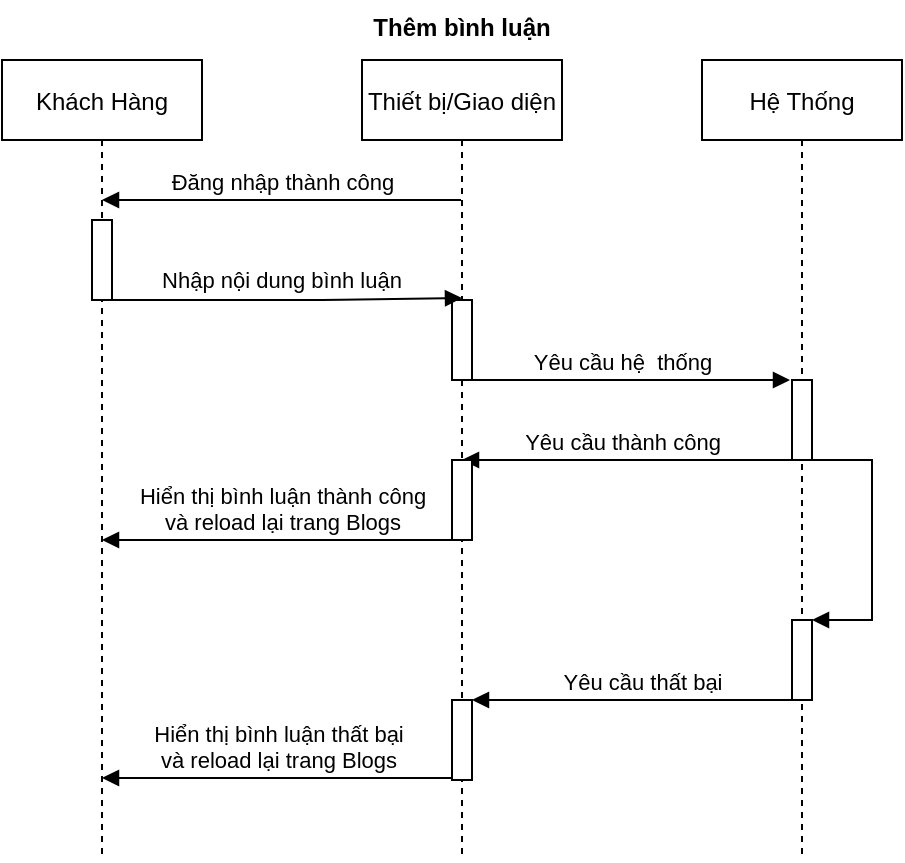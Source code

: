 <mxfile version="14.9.8" type="github">
  <diagram id="kgpKYQtTHZ0yAKxKKP6v" name="Page-1">
    <mxGraphModel dx="1038" dy="579" grid="1" gridSize="10" guides="1" tooltips="1" connect="1" arrows="1" fold="1" page="1" pageScale="1" pageWidth="850" pageHeight="1100" math="0" shadow="0">
      <root>
        <mxCell id="0" />
        <mxCell id="1" parent="0" />
        <mxCell id="8aE3nG4fb5bN8P39Lm7H-18" value="Khách Hàng" style="shape=umlLifeline;perimeter=lifelinePerimeter;container=1;collapsible=0;recursiveResize=0;rounded=0;shadow=0;strokeWidth=1;" parent="1" vertex="1">
          <mxGeometry x="140" y="100" width="100" height="400" as="geometry" />
        </mxCell>
        <mxCell id="8aE3nG4fb5bN8P39Lm7H-19" value="" style="points=[];perimeter=orthogonalPerimeter;rounded=0;shadow=0;strokeWidth=1;" parent="8aE3nG4fb5bN8P39Lm7H-18" vertex="1">
          <mxGeometry x="45" y="80" width="10" height="40" as="geometry" />
        </mxCell>
        <mxCell id="8aE3nG4fb5bN8P39Lm7H-20" value="Thiết bị/Giao diện" style="shape=umlLifeline;perimeter=lifelinePerimeter;container=1;collapsible=0;recursiveResize=0;rounded=0;shadow=0;strokeWidth=1;" parent="1" vertex="1">
          <mxGeometry x="320" y="100" width="100" height="400" as="geometry" />
        </mxCell>
        <mxCell id="8aE3nG4fb5bN8P39Lm7H-21" value="" style="points=[];perimeter=orthogonalPerimeter;rounded=0;shadow=0;strokeWidth=1;" parent="8aE3nG4fb5bN8P39Lm7H-20" vertex="1">
          <mxGeometry x="45" y="120" width="10" height="40" as="geometry" />
        </mxCell>
        <mxCell id="8aE3nG4fb5bN8P39Lm7H-22" value="Nhập nội dung bình luận" style="verticalAlign=bottom;endArrow=block;shadow=0;strokeWidth=1;" parent="1" source="8aE3nG4fb5bN8P39Lm7H-19" edge="1">
          <mxGeometry x="-0.029" y="1" relative="1" as="geometry">
            <mxPoint x="295" y="180" as="sourcePoint" />
            <mxPoint x="370" y="219" as="targetPoint" />
            <Array as="points">
              <mxPoint x="300" y="220" />
            </Array>
            <mxPoint as="offset" />
          </mxGeometry>
        </mxCell>
        <mxCell id="8aE3nG4fb5bN8P39Lm7H-23" value="Hệ Thống" style="shape=umlLifeline;perimeter=lifelinePerimeter;container=1;collapsible=0;recursiveResize=0;rounded=0;shadow=0;strokeWidth=1;" parent="1" vertex="1">
          <mxGeometry x="490" y="100" width="100" height="400" as="geometry" />
        </mxCell>
        <mxCell id="8aE3nG4fb5bN8P39Lm7H-24" value="" style="points=[];perimeter=orthogonalPerimeter;rounded=0;shadow=0;strokeWidth=1;" parent="8aE3nG4fb5bN8P39Lm7H-23" vertex="1">
          <mxGeometry x="45" y="160" width="10" height="40" as="geometry" />
        </mxCell>
        <mxCell id="8aE3nG4fb5bN8P39Lm7H-25" value="Yêu cầu hệ&amp;nbsp; thống" style="html=1;verticalAlign=bottom;endArrow=block;entryX=-0.1;entryY=0;entryDx=0;entryDy=0;entryPerimeter=0;" parent="1" target="8aE3nG4fb5bN8P39Lm7H-24" edge="1">
          <mxGeometry x="0.006" width="80" relative="1" as="geometry">
            <mxPoint x="365" y="260" as="sourcePoint" />
            <mxPoint x="530" y="260" as="targetPoint" />
            <mxPoint as="offset" />
          </mxGeometry>
        </mxCell>
        <mxCell id="8aE3nG4fb5bN8P39Lm7H-26" value="Yêu cầu thành công" style="html=1;verticalAlign=bottom;endArrow=block;exitX=0.5;exitY=1;exitDx=0;exitDy=0;exitPerimeter=0;" parent="1" source="8aE3nG4fb5bN8P39Lm7H-24" edge="1">
          <mxGeometry x="0.059" width="80" relative="1" as="geometry">
            <mxPoint x="455" y="300" as="sourcePoint" />
            <mxPoint x="370" y="300" as="targetPoint" />
            <mxPoint as="offset" />
          </mxGeometry>
        </mxCell>
        <mxCell id="8aE3nG4fb5bN8P39Lm7H-27" value="Hiển thị bình luận thành công&lt;br&gt;và reload lại trang Blogs" style="html=1;verticalAlign=bottom;endArrow=block;exitX=0.5;exitY=1;exitDx=0;exitDy=0;exitPerimeter=0;" parent="1" source="8aE3nG4fb5bN8P39Lm7H-28" edge="1">
          <mxGeometry width="80" relative="1" as="geometry">
            <mxPoint x="360" y="340" as="sourcePoint" />
            <mxPoint x="190" y="340" as="targetPoint" />
            <mxPoint as="offset" />
          </mxGeometry>
        </mxCell>
        <mxCell id="8aE3nG4fb5bN8P39Lm7H-28" value="" style="points=[];perimeter=orthogonalPerimeter;rounded=0;shadow=0;strokeWidth=1;" parent="1" vertex="1">
          <mxGeometry x="365" y="300" width="10" height="40" as="geometry" />
        </mxCell>
        <mxCell id="8aE3nG4fb5bN8P39Lm7H-29" value="" style="html=1;points=[];perimeter=orthogonalPerimeter;" parent="1" vertex="1">
          <mxGeometry x="535" y="380" width="10" height="40" as="geometry" />
        </mxCell>
        <mxCell id="8aE3nG4fb5bN8P39Lm7H-30" value="" style="edgeStyle=orthogonalEdgeStyle;html=1;align=left;spacingLeft=2;endArrow=block;rounded=0;entryX=1;entryY=0;" parent="1" target="8aE3nG4fb5bN8P39Lm7H-29" edge="1">
          <mxGeometry y="85" relative="1" as="geometry">
            <mxPoint x="545" y="300" as="sourcePoint" />
            <Array as="points">
              <mxPoint x="575" y="300" />
              <mxPoint x="575" y="380" />
            </Array>
            <mxPoint as="offset" />
          </mxGeometry>
        </mxCell>
        <mxCell id="8aE3nG4fb5bN8P39Lm7H-31" value="Yêu cầu thất bại" style="html=1;verticalAlign=bottom;endArrow=block;exitX=0.5;exitY=1;exitDx=0;exitDy=0;exitPerimeter=0;" parent="1" edge="1">
          <mxGeometry width="80" relative="1" as="geometry">
            <mxPoint x="545" y="420" as="sourcePoint" />
            <mxPoint x="375" y="420" as="targetPoint" />
            <mxPoint as="offset" />
          </mxGeometry>
        </mxCell>
        <mxCell id="8aE3nG4fb5bN8P39Lm7H-32" value="" style="points=[];perimeter=orthogonalPerimeter;rounded=0;shadow=0;strokeWidth=1;" parent="1" vertex="1">
          <mxGeometry x="365" y="420" width="10" height="40" as="geometry" />
        </mxCell>
        <mxCell id="8aE3nG4fb5bN8P39Lm7H-33" value="Hiển thị bình luận thất bại&lt;br&gt;và reload lại trang Blogs" style="html=1;verticalAlign=bottom;endArrow=block;exitX=0.5;exitY=1;exitDx=0;exitDy=0;exitPerimeter=0;" parent="1" target="8aE3nG4fb5bN8P39Lm7H-18" edge="1">
          <mxGeometry width="80" relative="1" as="geometry">
            <mxPoint x="365" y="459" as="sourcePoint" />
            <mxPoint x="195" y="459" as="targetPoint" />
            <mxPoint as="offset" />
          </mxGeometry>
        </mxCell>
        <mxCell id="8aE3nG4fb5bN8P39Lm7H-34" value="Thêm bình luận" style="text;align=center;fontStyle=1;verticalAlign=middle;spacingLeft=3;spacingRight=3;strokeColor=none;rotatable=0;points=[[0,0.5],[1,0.5]];portConstraint=eastwest;" parent="1" vertex="1">
          <mxGeometry x="330" y="70" width="80" height="26" as="geometry" />
        </mxCell>
        <mxCell id="0sFvjvm16Z5x-gpm80PA-1" value="Đăng nhập thành công" style="html=1;verticalAlign=bottom;endArrow=block;" edge="1" parent="1" source="8aE3nG4fb5bN8P39Lm7H-20" target="8aE3nG4fb5bN8P39Lm7H-18">
          <mxGeometry width="80" relative="1" as="geometry">
            <mxPoint x="375" y="170" as="sourcePoint" />
            <mxPoint x="195" y="170" as="targetPoint" />
            <mxPoint as="offset" />
            <Array as="points">
              <mxPoint x="340" y="170" />
              <mxPoint x="260" y="170" />
            </Array>
          </mxGeometry>
        </mxCell>
      </root>
    </mxGraphModel>
  </diagram>
</mxfile>
